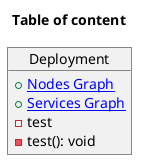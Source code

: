 @startuml index
title Table of content
object "Deployment" as Deployment {
    +[[./../deployment/nodes_graph/nodes_graph.svg Nodes Graph]]
    +[[./../deployment/services_graph/services_graph.svg Services Graph]]
    -test
    -test(): void
}
@enduml